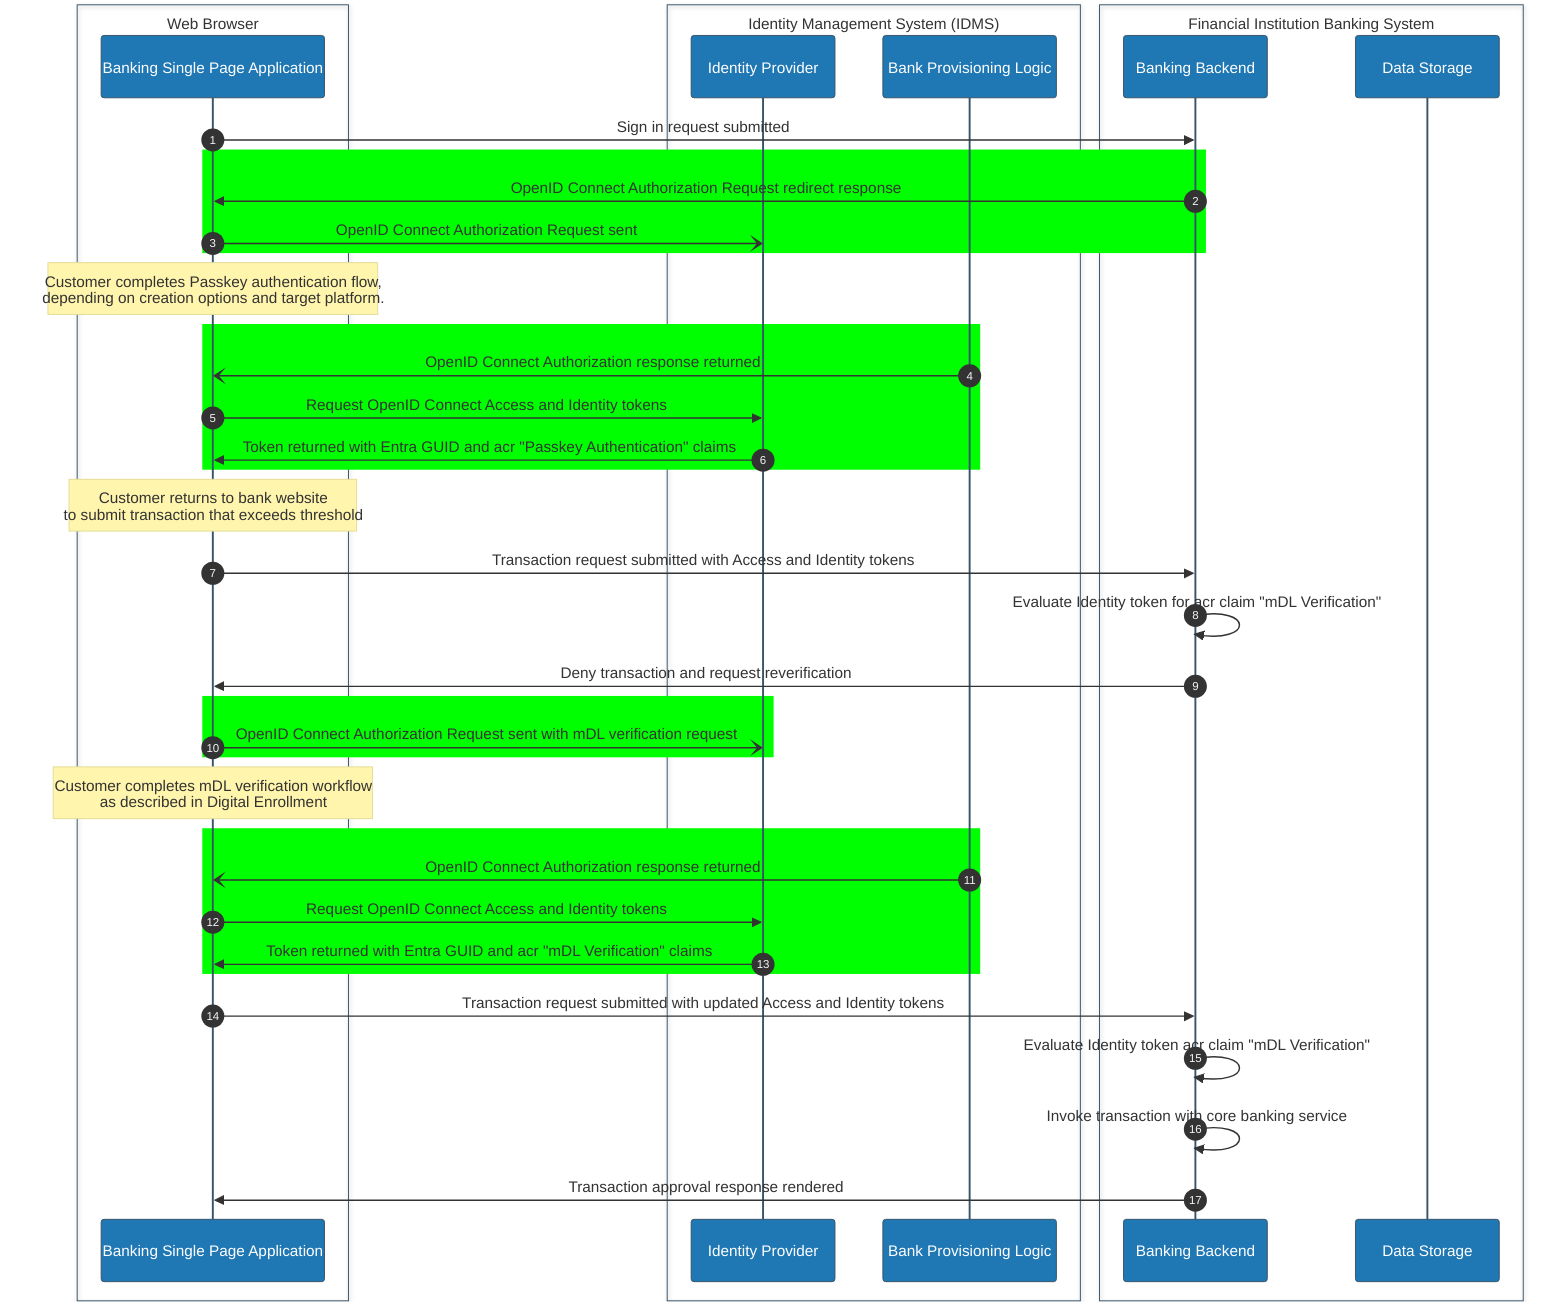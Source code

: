 %%{init: {"theme": "base", "themeVariables": {"primaryColor": "#1f77b4", "edgeLabelBackground":"#ffffff", "actorTextColor": "#ffffff", "actorBackground": "#2ca02c", "fontSize":"30px"}}}%%
sequenceDiagram
    autonumber
    box Issuing Authority
    %% participant sor as System of Record
    %%participant iaendpoints as mDL Issuing Endpoints
    end

    box Mobile Device
    %%participant wallet as Wallet App
    end
    box Web Browser
    %% participant browser as Digital Credentials API
    %%participant webauthn as Web Authentication API
    participant webapp as Banking Single Page Application
    end
    box Identity Management System (IDMS)
    participant idp as Identity Provider
    participant bpl as Bank Provisioning Logic
    %%participant sdk as MATTR SDK
    end
    box Financial Institution Banking System
    participant backend as Banking Backend
    %% participant cbs as Core Banking Services
    participant database as Data Storage
    %%participant bankapi as IDMS Provisioning API
    %%participant ssn as SSN Validation Service
    end
    box Verifier
    %% participant adminendpoints as Tenant Administration Endpoints
    %%participant verifier as Verifier Endpoints
    end
    box Trust Service
    %% participant dts as Digital Trust Service
    end


    webapp ->> backend: Sign in request submitted
    rect rgb(0,255,0)
    backend->>webapp: OpenID Connect Authorization Request redirect response
    webapp-)idp: OpenID Connect Authorization Request sent
    end


    %%note over wallet,verifier: ... ↑ ...
    note over webapp: Customer completes Passkey authentication flow, <br />depending on creation options and target platform.
    %%note over wallet,verifier: ... ↓ ...


    rect rgb(0,255,0)
    bpl-)webapp: OpenID Connect Authorization response returned

    webapp->>idp: Request OpenID Connect Access and Identity tokens
    idp->>webapp: Token returned with Entra GUID and acr "Passkey Authentication" claims
    end

    %%note over wallet,verifier: ... ↑ ...
    note over webapp: Customer returns to bank website <br /> to submit transaction that exceeds threshold
    %%note over wallet,verifier: ... ↓ ...

    webapp->>backend: Transaction request submitted with Access and Identity tokens
    backend->>backend: Evaluate Identity token for acr claim "mDL Verification"
    backend->>webapp: Deny transaction and request reverification

    rect rgb(0,255,0)
    webapp-)idp: OpenID Connect Authorization Request sent with mDL verification request
    end

    %%note over wallet,verifier: ... ↑ ...
    note over webapp: Customer completes mDL verification workflow <br /> as described in Digital Enrollment
    %%note over wallet,verifier: ... ↓ ...

    rect rgb(0,255,0)
    bpl-)webapp: OpenID Connect Authorization response returned

    webapp->>idp: Request OpenID Connect Access and Identity tokens
    idp->>webapp: Token returned with Entra GUID and acr "mDL Verification" claims
    end

    webapp->>backend: Transaction request submitted with updated Access and Identity tokens
    backend->>backend: Evaluate Identity token acr claim "mDL Verification"
    backend->>backend: Invoke transaction with core banking service
    backend->>webapp: Transaction approval response rendered
